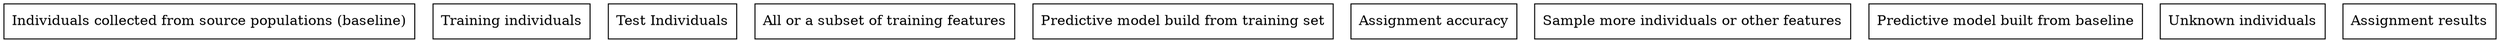 #Below script is not complete
Digraph gaf {
  
  node [shape = box]
  box1 [label = "Individuals collected from source populations (baseline)"]
  box2 [label = "Training individuals"]
  box3 [label = "Test Individuals"]
  box4 [label = "All or a subset of training features"]
  box5 [label = "Predictive model build from training set"]
  box6 [label = "Assignment accuracy"]
  box7 [label = "Sample more individuals or other features"]
  box8 [label = "Predictive model built from baseline"]
  box9 [label = "Unknown individuals"]
  box10 [label = "Assignment results"]
}